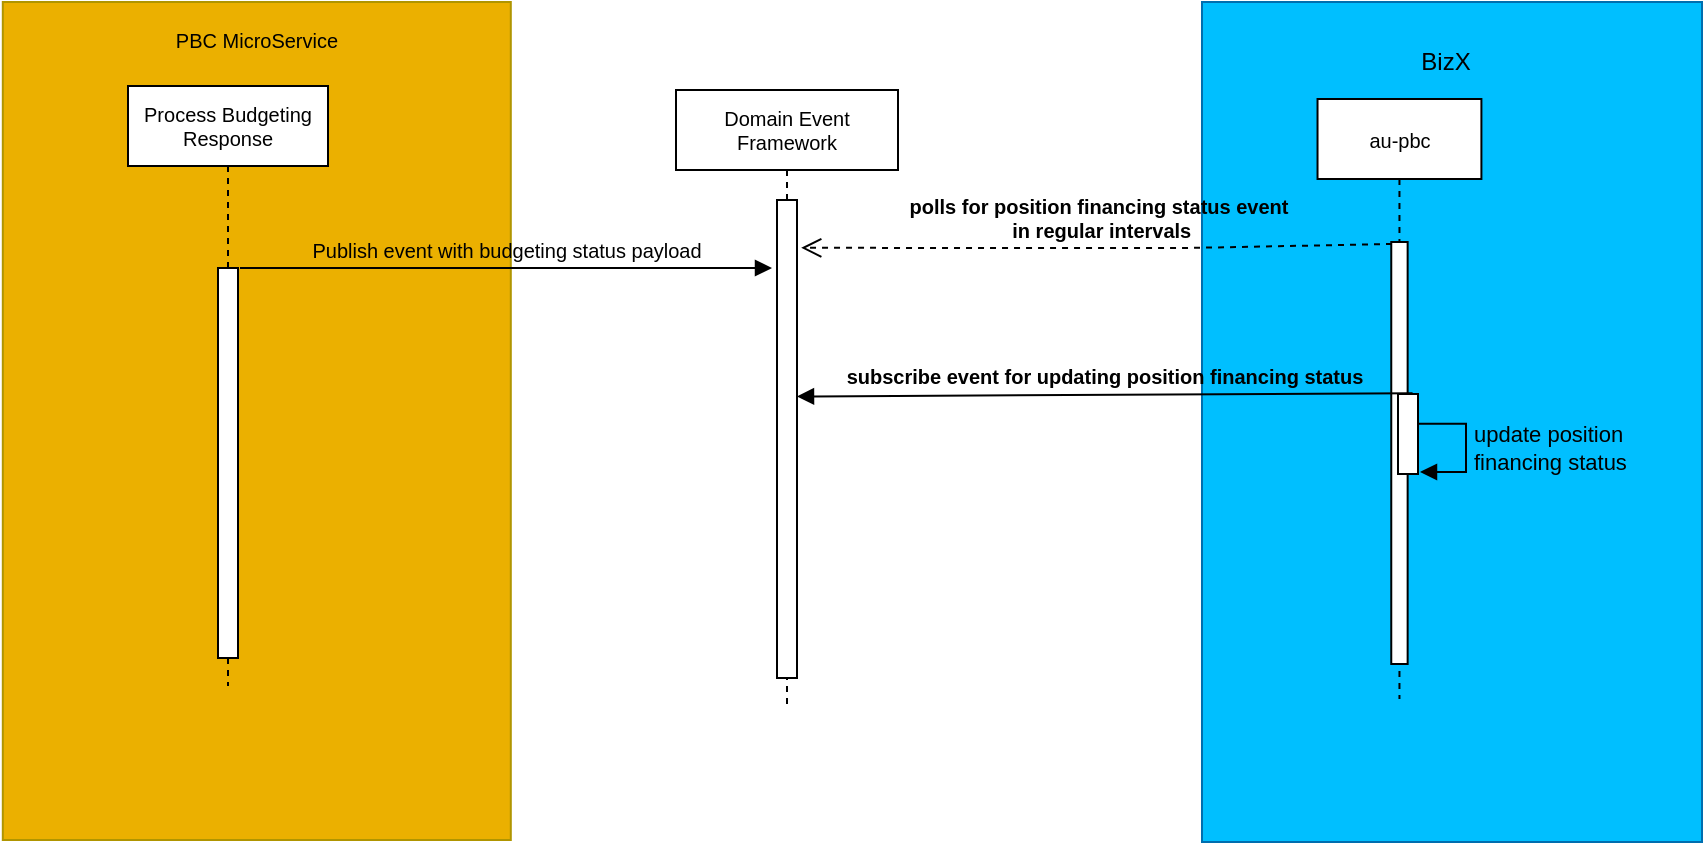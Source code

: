 <mxfile version="20.3.7" type="github">
  <diagram id="wJFIlY55Ic1AygLS4aco" name="PBC">
    <mxGraphModel dx="1239" dy="711" grid="0" gridSize="10" guides="1" tooltips="1" connect="1" arrows="1" fold="1" page="1" pageScale="1" pageWidth="827" pageHeight="1169" background="none" math="0" shadow="0">
      <root>
        <mxCell id="0" />
        <mxCell id="1" parent="0" />
        <mxCell id="ktJitoXzX8yOROSHFtFX-9" value="" style="rounded=0;whiteSpace=wrap;html=1;strokeColor=#B09500;fillColor=#EBB000;fontColor=#000000;container=0;" parent="1" vertex="1">
          <mxGeometry x="50.4" y="50" width="254" height="419" as="geometry" />
        </mxCell>
        <mxCell id="ktJitoXzX8yOROSHFtFX-10" value="&lt;font style=&quot;font-size: 10px;&quot;&gt;PBC MicroService&lt;/font&gt;" style="text;html=1;strokeColor=none;fillColor=none;align=center;verticalAlign=middle;whiteSpace=wrap;rounded=0;container=0;" parent="1" vertex="1">
          <mxGeometry x="83.89" y="54" width="187.011" height="30" as="geometry" />
        </mxCell>
        <mxCell id="ktJitoXzX8yOROSHFtFX-22" value="Process Budgeting Response" style="shape=umlLifeline;perimeter=lifelinePerimeter;whiteSpace=wrap;html=1;container=1;collapsible=0;recursiveResize=0;outlineConnect=0;fontSize=10;strokeColor=default;fillColor=#FFFFFF;rounded=0;" parent="1" vertex="1">
          <mxGeometry x="113" y="92" width="100" height="300" as="geometry" />
        </mxCell>
        <mxCell id="ktJitoXzX8yOROSHFtFX-32" value="" style="html=1;points=[];perimeter=orthogonalPerimeter;fontSize=10;strokeColor=default;fillColor=#FFFFFF;rounded=0;" parent="ktJitoXzX8yOROSHFtFX-22" vertex="1">
          <mxGeometry x="45" y="91" width="10" height="195" as="geometry" />
        </mxCell>
        <mxCell id="ktJitoXzX8yOROSHFtFX-31" value="Domain Event Framework" style="shape=umlLifeline;perimeter=lifelinePerimeter;whiteSpace=wrap;html=1;container=1;collapsible=0;recursiveResize=0;outlineConnect=0;fontSize=10;strokeColor=default;fillColor=#FFFFFF;rounded=0;" parent="1" vertex="1">
          <mxGeometry x="387" y="94" width="111" height="309" as="geometry" />
        </mxCell>
        <mxCell id="ktJitoXzX8yOROSHFtFX-35" value="" style="html=1;points=[];perimeter=orthogonalPerimeter;fontSize=10;fontColor=default;strokeColor=default;fillColor=#FFFFFF;rounded=0;" parent="ktJitoXzX8yOROSHFtFX-31" vertex="1">
          <mxGeometry x="50.5" y="55" width="10" height="239" as="geometry" />
        </mxCell>
        <mxCell id="ktJitoXzX8yOROSHFtFX-1" value="" style="rounded=0;whiteSpace=wrap;html=1;fillColor=#00BFFF;strokeColor=#006EAF;fontColor=#ffffff;container=0;" parent="1" vertex="1">
          <mxGeometry x="650" y="50" width="250" height="420" as="geometry" />
        </mxCell>
        <mxCell id="ktJitoXzX8yOROSHFtFX-27" value="au-pbc" style="shape=umlLifeline;perimeter=lifelinePerimeter;whiteSpace=wrap;html=1;container=0;collapsible=0;recursiveResize=0;outlineConnect=0;fontSize=10;strokeColor=default;fillColor=#FFFFFF;rounded=0;" parent="1" vertex="1">
          <mxGeometry x="707.764" y="98.5" width="81.935" height="300" as="geometry" />
        </mxCell>
        <mxCell id="ktJitoXzX8yOROSHFtFX-2" value="BizX" style="text;html=1;strokeColor=none;fillColor=none;align=center;verticalAlign=middle;whiteSpace=wrap;rounded=0;container=0;" parent="1" vertex="1">
          <mxGeometry x="752.833" y="63" width="38.485" height="34" as="geometry" />
        </mxCell>
        <mxCell id="1BRopTq9fd7QHmMv5jUN-4" value="" style="html=1;points=[];perimeter=orthogonalPerimeter;container=0;" vertex="1" parent="1">
          <mxGeometry x="744.63" y="170" width="8.19" height="211" as="geometry" />
        </mxCell>
        <mxCell id="ktJitoXzX8yOROSHFtFX-34" value="polls for position financing status event&lt;br&gt;&amp;nbsp;in regular intervals" style="html=1;verticalAlign=bottom;endArrow=open;dashed=1;endSize=8;rounded=0;labelBackgroundColor=none;fontSize=10;fontColor=default;fontStyle=1;entryX=1.21;entryY=0.1;entryDx=0;entryDy=0;entryPerimeter=0;" parent="1" edge="1" target="ktJitoXzX8yOROSHFtFX-35">
          <mxGeometry relative="1" as="geometry">
            <mxPoint x="745" y="171" as="sourcePoint" />
            <mxPoint x="441" y="173" as="targetPoint" />
            <Array as="points">
              <mxPoint x="642" y="173" />
              <mxPoint x="592" y="173" />
              <mxPoint x="553" y="173" />
            </Array>
          </mxGeometry>
        </mxCell>
        <mxCell id="1BRopTq9fd7QHmMv5jUN-2" value="&lt;font style=&quot;&quot;&gt;&lt;span style=&quot;font-size: 10px;&quot;&gt;&lt;b&gt;subscribe&amp;nbsp;event for updating position financing status&lt;/b&gt;&lt;/span&gt;&lt;/font&gt;" style="html=1;verticalAlign=bottom;endArrow=block;rounded=0;entryX=1;entryY=0.411;entryDx=0;entryDy=0;entryPerimeter=0;labelBackgroundColor=none;exitX=0.729;exitY=-0.008;exitDx=0;exitDy=0;exitPerimeter=0;" edge="1" parent="1" source="1BRopTq9fd7QHmMv5jUN-14" target="ktJitoXzX8yOROSHFtFX-35">
          <mxGeometry width="80" relative="1" as="geometry">
            <mxPoint x="739" y="247" as="sourcePoint" />
            <mxPoint x="446" y="244" as="targetPoint" />
          </mxGeometry>
        </mxCell>
        <mxCell id="ktJitoXzX8yOROSHFtFX-33" value="&lt;span style=&quot;font-weight: normal;&quot;&gt;Publish event with budgeting status payload&lt;/span&gt;" style="verticalAlign=bottom;endArrow=block;rounded=0;fontSize=10;labelBackgroundColor=none;fontColor=default;fontStyle=1;html=1;" parent="1" edge="1">
          <mxGeometry width="80" relative="1" as="geometry">
            <mxPoint x="169" y="183" as="sourcePoint" />
            <mxPoint x="435" y="183" as="targetPoint" />
            <Array as="points" />
          </mxGeometry>
        </mxCell>
        <mxCell id="1BRopTq9fd7QHmMv5jUN-18" value="" style="group" vertex="1" connectable="0" parent="1">
          <mxGeometry x="748" y="246" width="34" height="40" as="geometry" />
        </mxCell>
        <mxCell id="1BRopTq9fd7QHmMv5jUN-6" value="update position &lt;br&gt;financing status" style="edgeStyle=orthogonalEdgeStyle;html=1;align=left;spacingLeft=2;endArrow=block;rounded=0;labelBackgroundColor=none;exitX=1.029;exitY=0.373;exitDx=0;exitDy=0;exitPerimeter=0;" edge="1" parent="1BRopTq9fd7QHmMv5jUN-18" source="1BRopTq9fd7QHmMv5jUN-14">
          <mxGeometry relative="1" as="geometry">
            <mxPoint x="9" y="-3" as="sourcePoint" />
            <Array as="points">
              <mxPoint x="34" y="14" />
              <mxPoint x="34" y="39" />
            </Array>
            <mxPoint x="11" y="39" as="targetPoint" />
          </mxGeometry>
        </mxCell>
        <mxCell id="1BRopTq9fd7QHmMv5jUN-14" value="" style="html=1;points=[];perimeter=orthogonalPerimeter;fontSize=10;fillColor=#FFFFFF;" vertex="1" parent="1BRopTq9fd7QHmMv5jUN-18">
          <mxGeometry width="10" height="40" as="geometry" />
        </mxCell>
      </root>
    </mxGraphModel>
  </diagram>
</mxfile>
